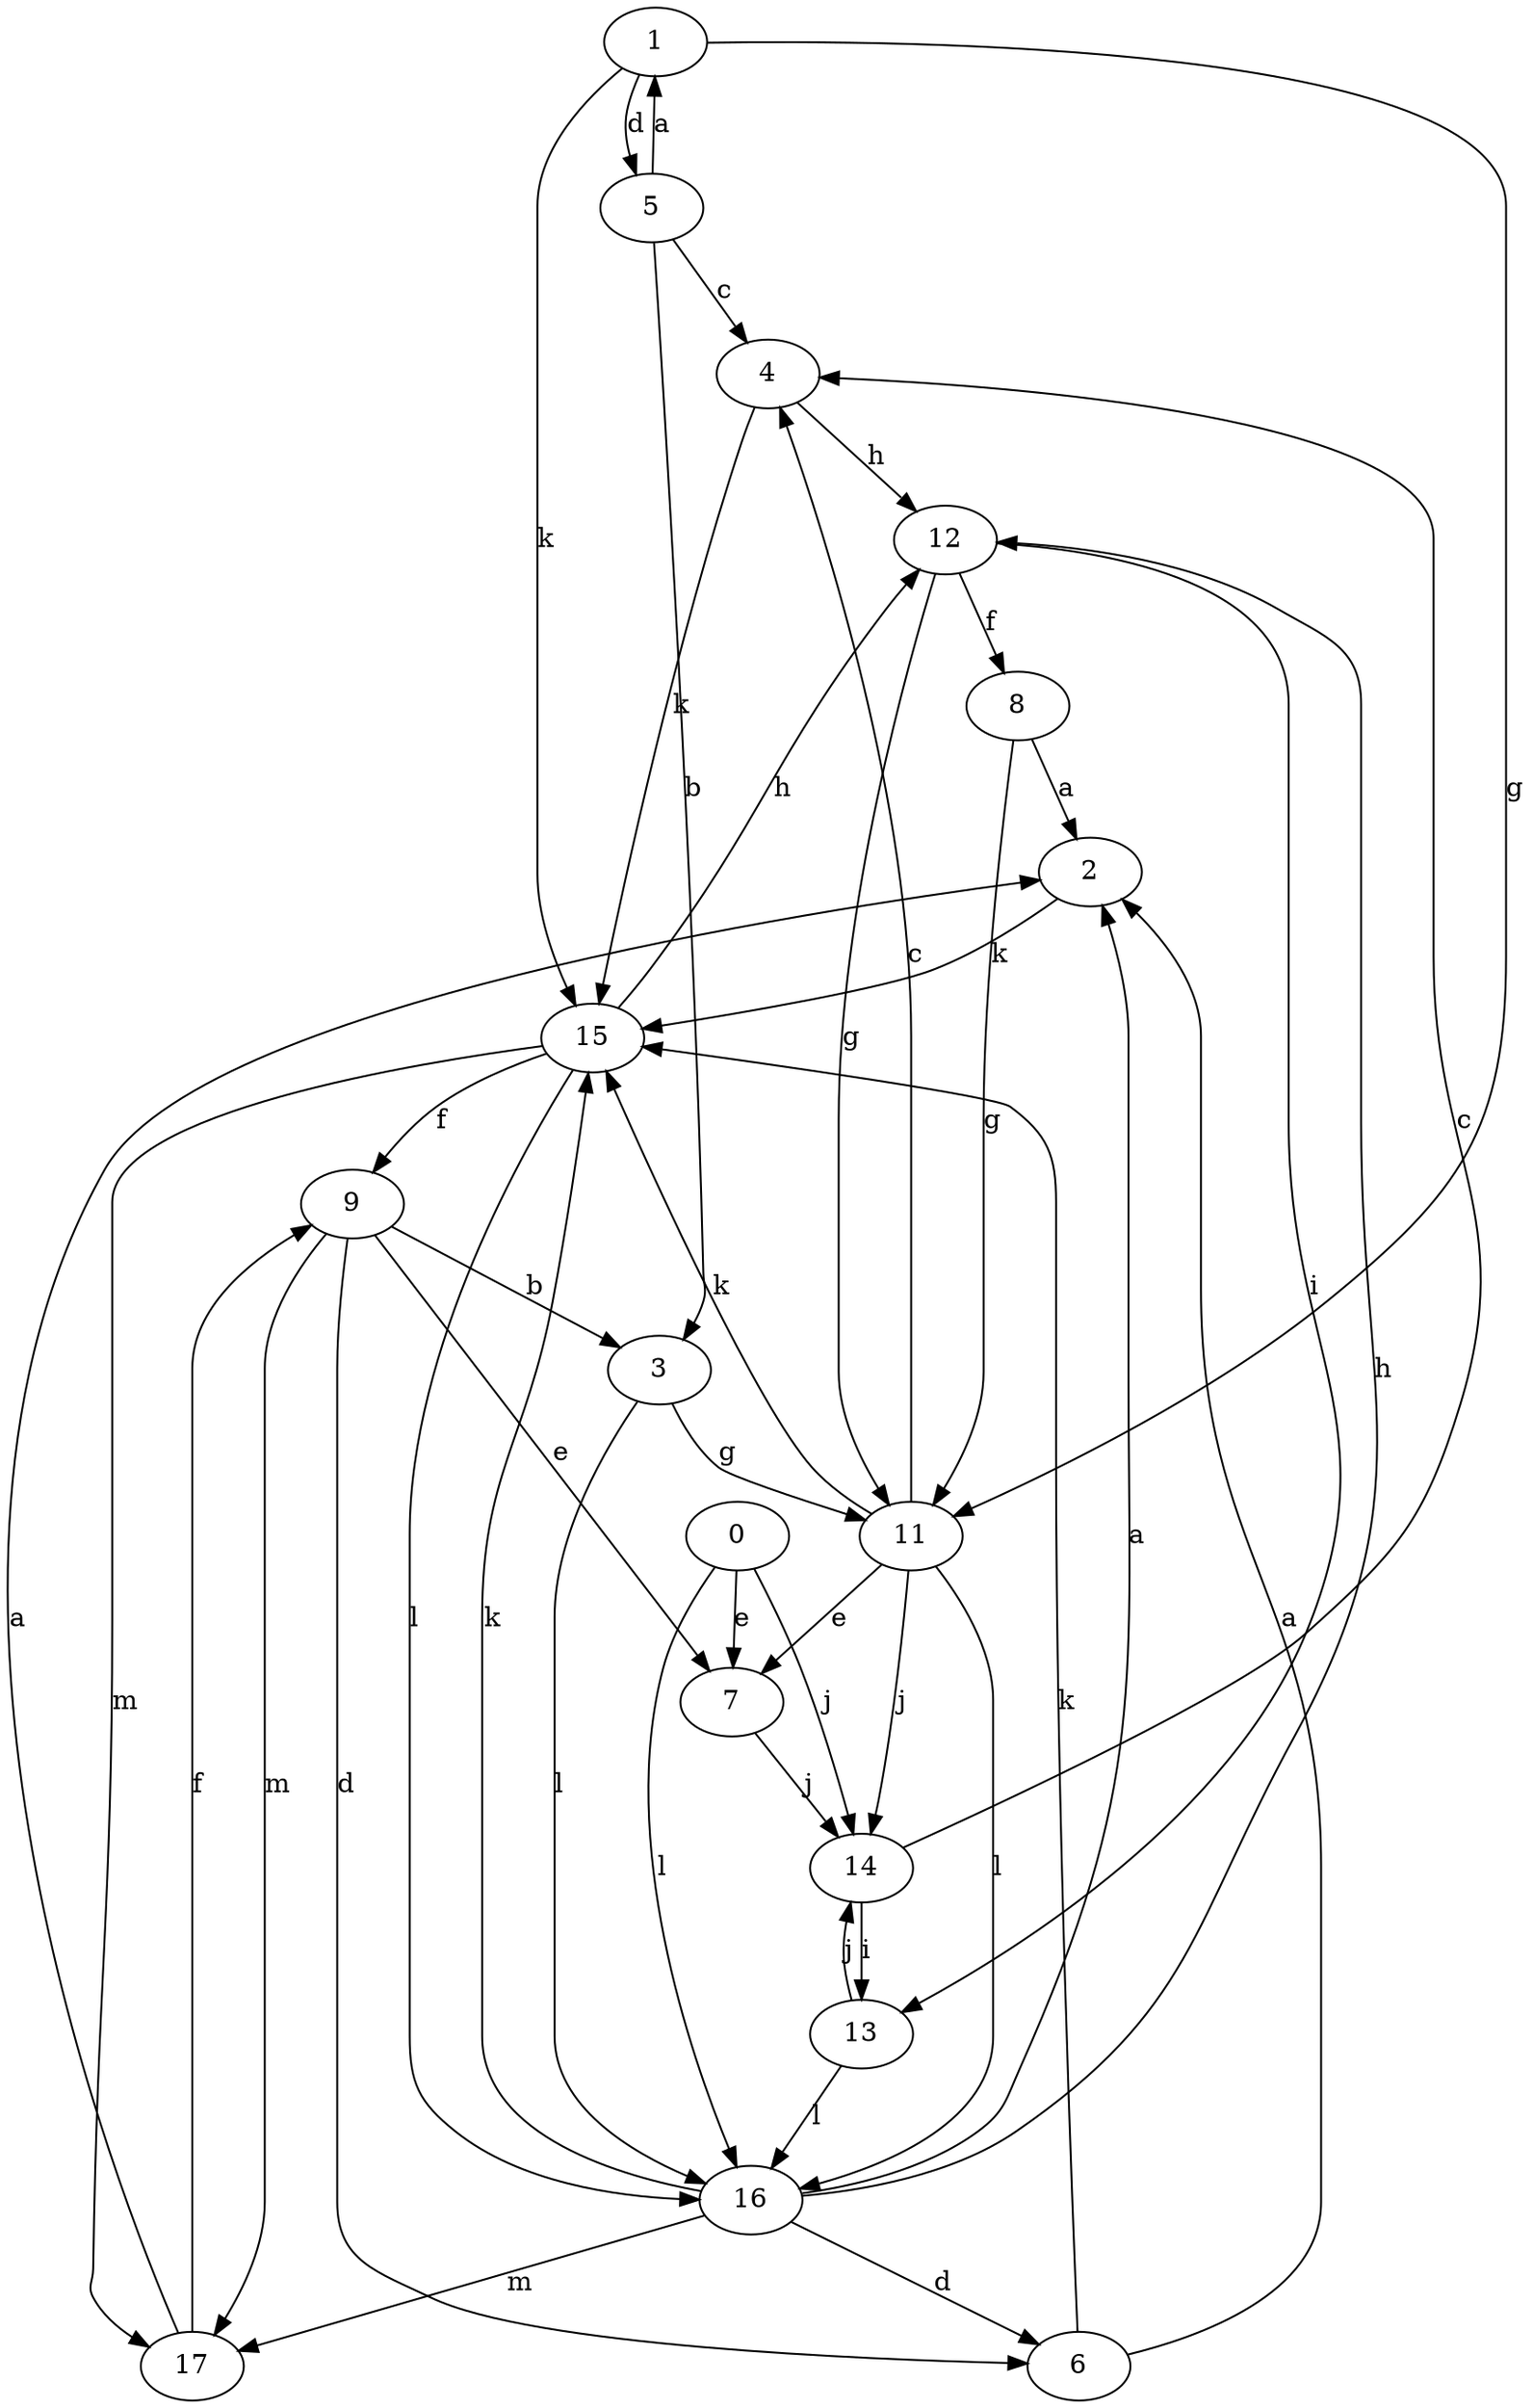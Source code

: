 strict digraph  {
1;
2;
3;
4;
5;
6;
7;
8;
9;
11;
0;
12;
13;
14;
15;
16;
17;
1 -> 5  [label=d];
1 -> 11  [label=g];
1 -> 15  [label=k];
2 -> 15  [label=k];
3 -> 11  [label=g];
3 -> 16  [label=l];
4 -> 12  [label=h];
4 -> 15  [label=k];
5 -> 1  [label=a];
5 -> 3  [label=b];
5 -> 4  [label=c];
6 -> 2  [label=a];
6 -> 15  [label=k];
7 -> 14  [label=j];
8 -> 2  [label=a];
8 -> 11  [label=g];
9 -> 3  [label=b];
9 -> 6  [label=d];
9 -> 7  [label=e];
9 -> 17  [label=m];
11 -> 4  [label=c];
11 -> 7  [label=e];
11 -> 14  [label=j];
11 -> 15  [label=k];
11 -> 16  [label=l];
0 -> 7  [label=e];
0 -> 14  [label=j];
0 -> 16  [label=l];
12 -> 8  [label=f];
12 -> 11  [label=g];
12 -> 13  [label=i];
13 -> 14  [label=j];
13 -> 16  [label=l];
14 -> 4  [label=c];
14 -> 13  [label=i];
15 -> 9  [label=f];
15 -> 12  [label=h];
15 -> 16  [label=l];
15 -> 17  [label=m];
16 -> 2  [label=a];
16 -> 6  [label=d];
16 -> 12  [label=h];
16 -> 15  [label=k];
16 -> 17  [label=m];
17 -> 2  [label=a];
17 -> 9  [label=f];
}
